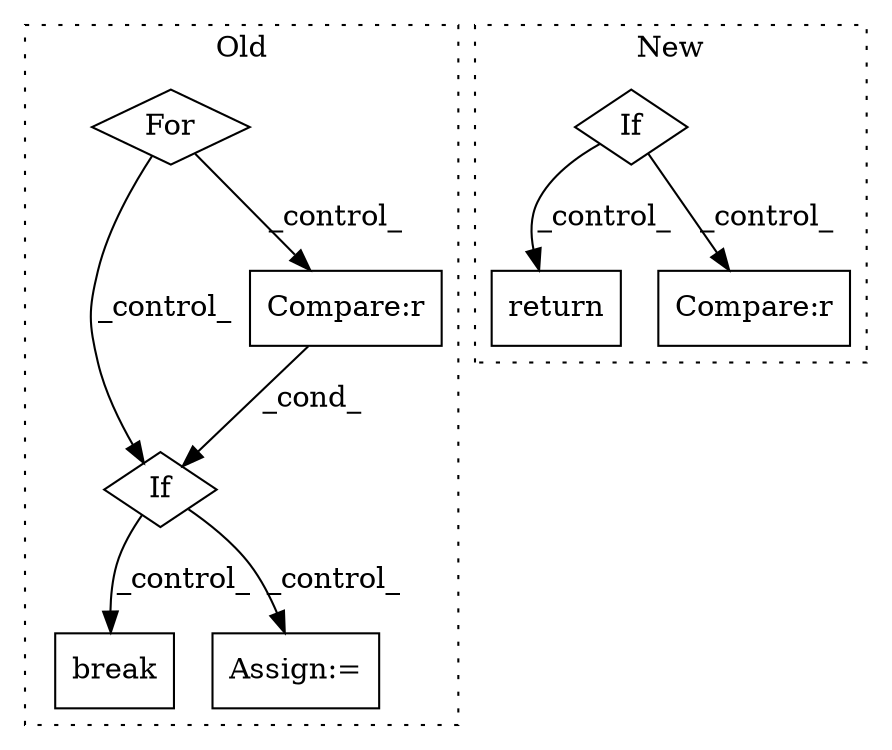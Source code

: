 digraph G {
subgraph cluster0 {
1 [label="break" a="94" s="6181" l="5" shape="box"];
3 [label="If" a="96" s="6030" l="3" shape="diamond"];
4 [label="Compare:r" a="40" s="6033" l="57" shape="box"];
5 [label="For" a="107" s="5907,5937" l="4,14" shape="diamond"];
6 [label="Assign:=" a="68" s="6127" l="3" shape="box"];
label = "Old";
style="dotted";
}
subgraph cluster1 {
2 [label="return" a="93" s="5768" l="7" shape="box"];
7 [label="If" a="96" s="5674" l="3" shape="diamond"];
8 [label="Compare:r" a="40" s="5899" l="15" shape="box"];
label = "New";
style="dotted";
}
3 -> 6 [label="_control_"];
3 -> 1 [label="_control_"];
4 -> 3 [label="_cond_"];
5 -> 3 [label="_control_"];
5 -> 4 [label="_control_"];
7 -> 2 [label="_control_"];
7 -> 8 [label="_control_"];
}